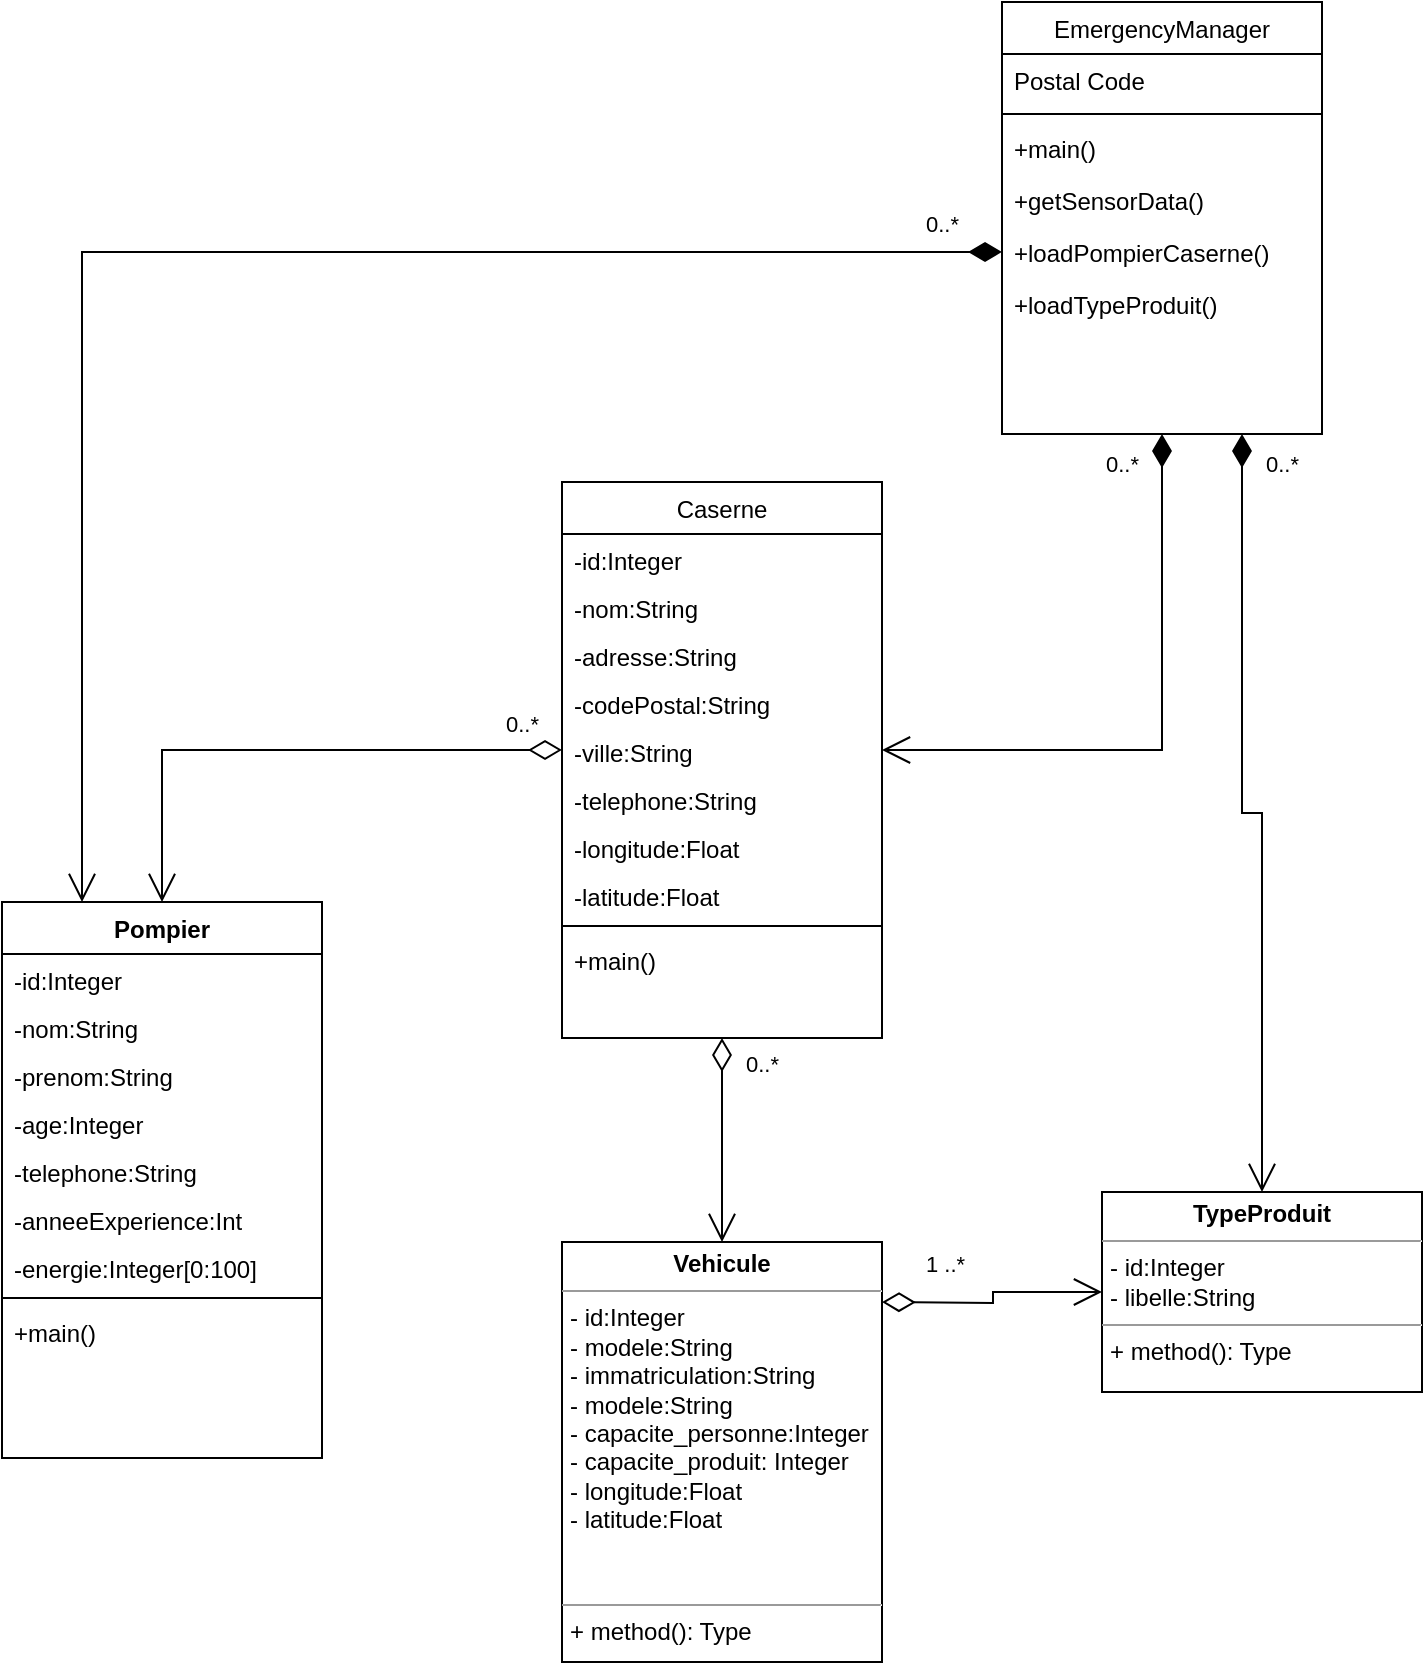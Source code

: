 <mxfile version="15.9.6" type="device"><diagram id="C5RBs43oDa-KdzZeNtuy" name="Page-1"><mxGraphModel dx="1038" dy="509" grid="1" gridSize="10" guides="1" tooltips="1" connect="1" arrows="1" fold="1" page="1" pageScale="1" pageWidth="827" pageHeight="1169" math="0" shadow="0"><root><mxCell id="WIyWlLk6GJQsqaUBKTNV-0"/><mxCell id="WIyWlLk6GJQsqaUBKTNV-1" parent="WIyWlLk6GJQsqaUBKTNV-0"/><mxCell id="zkfFHV4jXpPFQw0GAbJ--17" value="EmergencyManager" style="swimlane;fontStyle=0;align=center;verticalAlign=top;childLayout=stackLayout;horizontal=1;startSize=26;horizontalStack=0;resizeParent=1;resizeLast=0;collapsible=1;marginBottom=0;rounded=0;shadow=0;strokeWidth=1;" parent="WIyWlLk6GJQsqaUBKTNV-1" vertex="1"><mxGeometry x="590" y="20" width="160" height="216" as="geometry"><mxRectangle x="550" y="140" width="160" height="26" as="alternateBounds"/></mxGeometry></mxCell><mxCell id="zkfFHV4jXpPFQw0GAbJ--21" value="Postal Code" style="text;align=left;verticalAlign=top;spacingLeft=4;spacingRight=4;overflow=hidden;rotatable=0;points=[[0,0.5],[1,0.5]];portConstraint=eastwest;rounded=0;shadow=0;html=0;" parent="zkfFHV4jXpPFQw0GAbJ--17" vertex="1"><mxGeometry y="26" width="160" height="26" as="geometry"/></mxCell><mxCell id="zkfFHV4jXpPFQw0GAbJ--23" value="" style="line;html=1;strokeWidth=1;align=left;verticalAlign=middle;spacingTop=-1;spacingLeft=3;spacingRight=3;rotatable=0;labelPosition=right;points=[];portConstraint=eastwest;" parent="zkfFHV4jXpPFQw0GAbJ--17" vertex="1"><mxGeometry y="52" width="160" height="8" as="geometry"/></mxCell><mxCell id="zkfFHV4jXpPFQw0GAbJ--24" value="+main()" style="text;align=left;verticalAlign=top;spacingLeft=4;spacingRight=4;overflow=hidden;rotatable=0;points=[[0,0.5],[1,0.5]];portConstraint=eastwest;" parent="zkfFHV4jXpPFQw0GAbJ--17" vertex="1"><mxGeometry y="60" width="160" height="26" as="geometry"/></mxCell><mxCell id="zkfFHV4jXpPFQw0GAbJ--25" value="+getSensorData()" style="text;align=left;verticalAlign=top;spacingLeft=4;spacingRight=4;overflow=hidden;rotatable=0;points=[[0,0.5],[1,0.5]];portConstraint=eastwest;" parent="zkfFHV4jXpPFQw0GAbJ--17" vertex="1"><mxGeometry y="86" width="160" height="26" as="geometry"/></mxCell><mxCell id="BDH2jQ314TG70PXjHfhg-5" value="+loadPompierCaserne()" style="text;align=left;verticalAlign=top;spacingLeft=4;spacingRight=4;overflow=hidden;rotatable=0;points=[[0,0.5],[1,0.5]];portConstraint=eastwest;" vertex="1" parent="zkfFHV4jXpPFQw0GAbJ--17"><mxGeometry y="112" width="160" height="26" as="geometry"/></mxCell><mxCell id="BDH2jQ314TG70PXjHfhg-30" value="+loadTypeProduit()" style="text;align=left;verticalAlign=top;spacingLeft=4;spacingRight=4;overflow=hidden;rotatable=0;points=[[0,0.5],[1,0.5]];portConstraint=eastwest;" vertex="1" parent="zkfFHV4jXpPFQw0GAbJ--17"><mxGeometry y="138" width="160" height="26" as="geometry"/></mxCell><mxCell id="BDH2jQ314TG70PXjHfhg-0" value="Caserne" style="swimlane;fontStyle=0;align=center;verticalAlign=top;childLayout=stackLayout;horizontal=1;startSize=26;horizontalStack=0;resizeParent=1;resizeLast=0;collapsible=1;marginBottom=0;rounded=0;shadow=0;strokeWidth=1;" vertex="1" parent="WIyWlLk6GJQsqaUBKTNV-1"><mxGeometry x="370" y="260" width="160" height="278" as="geometry"><mxRectangle x="550" y="140" width="160" height="26" as="alternateBounds"/></mxGeometry></mxCell><mxCell id="BDH2jQ314TG70PXjHfhg-1" value="-id:Integer" style="text;align=left;verticalAlign=top;spacingLeft=4;spacingRight=4;overflow=hidden;rotatable=0;points=[[0,0.5],[1,0.5]];portConstraint=eastwest;rounded=0;shadow=0;html=0;" vertex="1" parent="BDH2jQ314TG70PXjHfhg-0"><mxGeometry y="26" width="160" height="24" as="geometry"/></mxCell><mxCell id="BDH2jQ314TG70PXjHfhg-6" value="-nom:String" style="text;align=left;verticalAlign=top;spacingLeft=4;spacingRight=4;overflow=hidden;rotatable=0;points=[[0,0.5],[1,0.5]];portConstraint=eastwest;rounded=0;shadow=0;html=0;" vertex="1" parent="BDH2jQ314TG70PXjHfhg-0"><mxGeometry y="50" width="160" height="24" as="geometry"/></mxCell><mxCell id="BDH2jQ314TG70PXjHfhg-7" value="-adresse:String" style="text;align=left;verticalAlign=top;spacingLeft=4;spacingRight=4;overflow=hidden;rotatable=0;points=[[0,0.5],[1,0.5]];portConstraint=eastwest;rounded=0;shadow=0;html=0;" vertex="1" parent="BDH2jQ314TG70PXjHfhg-0"><mxGeometry y="74" width="160" height="24" as="geometry"/></mxCell><mxCell id="BDH2jQ314TG70PXjHfhg-10" value="-codePostal:String" style="text;align=left;verticalAlign=top;spacingLeft=4;spacingRight=4;overflow=hidden;rotatable=0;points=[[0,0.5],[1,0.5]];portConstraint=eastwest;rounded=0;shadow=0;html=0;" vertex="1" parent="BDH2jQ314TG70PXjHfhg-0"><mxGeometry y="98" width="160" height="24" as="geometry"/></mxCell><mxCell id="BDH2jQ314TG70PXjHfhg-9" value="-ville:String" style="text;align=left;verticalAlign=top;spacingLeft=4;spacingRight=4;overflow=hidden;rotatable=0;points=[[0,0.5],[1,0.5]];portConstraint=eastwest;rounded=0;shadow=0;html=0;" vertex="1" parent="BDH2jQ314TG70PXjHfhg-0"><mxGeometry y="122" width="160" height="24" as="geometry"/></mxCell><mxCell id="BDH2jQ314TG70PXjHfhg-12" value="-telephone:String" style="text;align=left;verticalAlign=top;spacingLeft=4;spacingRight=4;overflow=hidden;rotatable=0;points=[[0,0.5],[1,0.5]];portConstraint=eastwest;rounded=0;shadow=0;html=0;" vertex="1" parent="BDH2jQ314TG70PXjHfhg-0"><mxGeometry y="146" width="160" height="24" as="geometry"/></mxCell><mxCell id="BDH2jQ314TG70PXjHfhg-11" value="-longitude:Float" style="text;align=left;verticalAlign=top;spacingLeft=4;spacingRight=4;overflow=hidden;rotatable=0;points=[[0,0.5],[1,0.5]];portConstraint=eastwest;rounded=0;shadow=0;html=0;" vertex="1" parent="BDH2jQ314TG70PXjHfhg-0"><mxGeometry y="170" width="160" height="24" as="geometry"/></mxCell><mxCell id="BDH2jQ314TG70PXjHfhg-8" value="-latitude:Float" style="text;align=left;verticalAlign=top;spacingLeft=4;spacingRight=4;overflow=hidden;rotatable=0;points=[[0,0.5],[1,0.5]];portConstraint=eastwest;rounded=0;shadow=0;html=0;" vertex="1" parent="BDH2jQ314TG70PXjHfhg-0"><mxGeometry y="194" width="160" height="24" as="geometry"/></mxCell><mxCell id="BDH2jQ314TG70PXjHfhg-2" value="" style="line;html=1;strokeWidth=1;align=left;verticalAlign=middle;spacingTop=-1;spacingLeft=3;spacingRight=3;rotatable=0;labelPosition=right;points=[];portConstraint=eastwest;" vertex="1" parent="BDH2jQ314TG70PXjHfhg-0"><mxGeometry y="218" width="160" height="8" as="geometry"/></mxCell><mxCell id="BDH2jQ314TG70PXjHfhg-3" value="+main()" style="text;align=left;verticalAlign=top;spacingLeft=4;spacingRight=4;overflow=hidden;rotatable=0;points=[[0,0.5],[1,0.5]];portConstraint=eastwest;" vertex="1" parent="BDH2jQ314TG70PXjHfhg-0"><mxGeometry y="226" width="160" height="26" as="geometry"/></mxCell><mxCell id="BDH2jQ314TG70PXjHfhg-13" value="Pompier" style="swimlane;fontStyle=1;align=center;verticalAlign=top;childLayout=stackLayout;horizontal=1;startSize=26;horizontalStack=0;resizeParent=1;resizeLast=0;collapsible=1;marginBottom=0;rounded=0;shadow=0;strokeWidth=1;" vertex="1" parent="WIyWlLk6GJQsqaUBKTNV-1"><mxGeometry x="90" y="470" width="160" height="278" as="geometry"><mxRectangle x="550" y="140" width="160" height="26" as="alternateBounds"/></mxGeometry></mxCell><mxCell id="BDH2jQ314TG70PXjHfhg-14" value="-id:Integer" style="text;align=left;verticalAlign=top;spacingLeft=4;spacingRight=4;overflow=hidden;rotatable=0;points=[[0,0.5],[1,0.5]];portConstraint=eastwest;rounded=0;shadow=0;html=0;" vertex="1" parent="BDH2jQ314TG70PXjHfhg-13"><mxGeometry y="26" width="160" height="24" as="geometry"/></mxCell><mxCell id="BDH2jQ314TG70PXjHfhg-15" value="-nom:String" style="text;align=left;verticalAlign=top;spacingLeft=4;spacingRight=4;overflow=hidden;rotatable=0;points=[[0,0.5],[1,0.5]];portConstraint=eastwest;rounded=0;shadow=0;html=0;" vertex="1" parent="BDH2jQ314TG70PXjHfhg-13"><mxGeometry y="50" width="160" height="24" as="geometry"/></mxCell><mxCell id="BDH2jQ314TG70PXjHfhg-16" value="-prenom:String" style="text;align=left;verticalAlign=top;spacingLeft=4;spacingRight=4;overflow=hidden;rotatable=0;points=[[0,0.5],[1,0.5]];portConstraint=eastwest;rounded=0;shadow=0;html=0;" vertex="1" parent="BDH2jQ314TG70PXjHfhg-13"><mxGeometry y="74" width="160" height="24" as="geometry"/></mxCell><mxCell id="BDH2jQ314TG70PXjHfhg-17" value="-age:Integer" style="text;align=left;verticalAlign=top;spacingLeft=4;spacingRight=4;overflow=hidden;rotatable=0;points=[[0,0.5],[1,0.5]];portConstraint=eastwest;rounded=0;shadow=0;html=0;" vertex="1" parent="BDH2jQ314TG70PXjHfhg-13"><mxGeometry y="98" width="160" height="24" as="geometry"/></mxCell><mxCell id="BDH2jQ314TG70PXjHfhg-19" value="-telephone:String" style="text;align=left;verticalAlign=top;spacingLeft=4;spacingRight=4;overflow=hidden;rotatable=0;points=[[0,0.5],[1,0.5]];portConstraint=eastwest;rounded=0;shadow=0;html=0;" vertex="1" parent="BDH2jQ314TG70PXjHfhg-13"><mxGeometry y="122" width="160" height="24" as="geometry"/></mxCell><mxCell id="BDH2jQ314TG70PXjHfhg-20" value="-anneeExperience:Int" style="text;align=left;verticalAlign=top;spacingLeft=4;spacingRight=4;overflow=hidden;rotatable=0;points=[[0,0.5],[1,0.5]];portConstraint=eastwest;rounded=0;shadow=0;html=0;" vertex="1" parent="BDH2jQ314TG70PXjHfhg-13"><mxGeometry y="146" width="160" height="24" as="geometry"/></mxCell><mxCell id="BDH2jQ314TG70PXjHfhg-21" value="-energie:Integer[0:100]" style="text;align=left;verticalAlign=top;spacingLeft=4;spacingRight=4;overflow=hidden;rotatable=0;points=[[0,0.5],[1,0.5]];portConstraint=eastwest;rounded=0;shadow=0;html=0;" vertex="1" parent="BDH2jQ314TG70PXjHfhg-13"><mxGeometry y="170" width="160" height="24" as="geometry"/></mxCell><mxCell id="BDH2jQ314TG70PXjHfhg-22" value="" style="line;html=1;strokeWidth=1;align=left;verticalAlign=middle;spacingTop=-1;spacingLeft=3;spacingRight=3;rotatable=0;labelPosition=right;points=[];portConstraint=eastwest;" vertex="1" parent="BDH2jQ314TG70PXjHfhg-13"><mxGeometry y="194" width="160" height="8" as="geometry"/></mxCell><mxCell id="BDH2jQ314TG70PXjHfhg-23" value="+main()" style="text;align=left;verticalAlign=top;spacingLeft=4;spacingRight=4;overflow=hidden;rotatable=0;points=[[0,0.5],[1,0.5]];portConstraint=eastwest;" vertex="1" parent="BDH2jQ314TG70PXjHfhg-13"><mxGeometry y="202" width="160" height="26" as="geometry"/></mxCell><mxCell id="BDH2jQ314TG70PXjHfhg-24" value="&lt;p style=&quot;margin: 0px ; margin-top: 4px ; text-align: center&quot;&gt;&lt;b&gt;Vehicule&lt;/b&gt;&lt;/p&gt;&lt;hr size=&quot;1&quot;&gt;&lt;p style=&quot;margin: 0px ; margin-left: 4px&quot;&gt;- id:Integer&lt;/p&gt;&lt;p style=&quot;margin: 0px ; margin-left: 4px&quot;&gt;- modele:String&lt;/p&gt;&lt;p style=&quot;margin: 0px ; margin-left: 4px&quot;&gt;- immatriculation:String&lt;/p&gt;&lt;p style=&quot;margin: 0px ; margin-left: 4px&quot;&gt;- modele:String&lt;/p&gt;&lt;p style=&quot;margin: 0px ; margin-left: 4px&quot;&gt;- capacite_personne:Integer&lt;/p&gt;&lt;p style=&quot;margin: 0px ; margin-left: 4px&quot;&gt;- capacite_produit: Integer&lt;/p&gt;&lt;p style=&quot;margin: 0px ; margin-left: 4px&quot;&gt;- longitude:Float&lt;/p&gt;&lt;p style=&quot;margin: 0px ; margin-left: 4px&quot;&gt;- latitude:Float&lt;br&gt;&lt;/p&gt;&lt;p style=&quot;margin: 0px ; margin-left: 4px&quot;&gt;&lt;br&gt;&lt;/p&gt;&lt;p style=&quot;margin: 0px ; margin-left: 4px&quot;&gt;&lt;br&gt;&lt;/p&gt;&lt;hr size=&quot;1&quot;&gt;&lt;p style=&quot;margin: 0px ; margin-left: 4px&quot;&gt;+ method(): Type&lt;/p&gt;" style="verticalAlign=top;align=left;overflow=fill;fontSize=12;fontFamily=Helvetica;html=1;" vertex="1" parent="WIyWlLk6GJQsqaUBKTNV-1"><mxGeometry x="370" y="640" width="160" height="210" as="geometry"/></mxCell><mxCell id="BDH2jQ314TG70PXjHfhg-25" value="&lt;p style=&quot;margin: 0px ; margin-top: 4px ; text-align: center&quot;&gt;&lt;b&gt;TypeProduit&lt;/b&gt;&lt;br&gt;&lt;/p&gt;&lt;hr size=&quot;1&quot;&gt;&lt;p style=&quot;margin: 0px ; margin-left: 4px&quot;&gt;- id:Integer&lt;/p&gt;&lt;p style=&quot;margin: 0px ; margin-left: 4px&quot;&gt;- libelle:String&lt;/p&gt;&lt;hr size=&quot;1&quot;&gt;&lt;p style=&quot;margin: 0px ; margin-left: 4px&quot;&gt;+ method(): Type&lt;/p&gt;" style="verticalAlign=top;align=left;overflow=fill;fontSize=12;fontFamily=Helvetica;html=1;" vertex="1" parent="WIyWlLk6GJQsqaUBKTNV-1"><mxGeometry x="640" y="615" width="160" height="100" as="geometry"/></mxCell><object label="&lt;div&gt;1 ..*&lt;/div&gt;" id="BDH2jQ314TG70PXjHfhg-26"><mxCell style="endArrow=open;endSize=12;startArrow=diamondThin;startSize=14;startFill=0;edgeStyle=orthogonalEdgeStyle;align=left;verticalAlign=bottom;rounded=0;entryX=0;entryY=0.5;entryDx=0;entryDy=0;html=1;arcSize=20;" edge="1" parent="WIyWlLk6GJQsqaUBKTNV-1" target="BDH2jQ314TG70PXjHfhg-25"><mxGeometry x="-0.652" y="10" relative="1" as="geometry"><mxPoint x="530" y="670" as="sourcePoint"/><mxPoint x="690" y="670" as="targetPoint"/><mxPoint as="offset"/></mxGeometry></mxCell></object><mxCell id="BDH2jQ314TG70PXjHfhg-28" value="0..*" style="endArrow=open;html=1;endSize=12;startArrow=diamondThin;startSize=14;startFill=0;edgeStyle=orthogonalEdgeStyle;align=left;verticalAlign=bottom;rounded=0;exitX=0;exitY=0.5;exitDx=0;exitDy=0;entryX=0.5;entryY=0;entryDx=0;entryDy=0;" edge="1" parent="WIyWlLk6GJQsqaUBKTNV-1" source="BDH2jQ314TG70PXjHfhg-9" target="BDH2jQ314TG70PXjHfhg-13"><mxGeometry x="-0.783" y="-4" relative="1" as="geometry"><mxPoint x="130" y="380" as="sourcePoint"/><mxPoint x="290" y="380" as="targetPoint"/><mxPoint as="offset"/></mxGeometry></mxCell><mxCell id="BDH2jQ314TG70PXjHfhg-29" value="0..*" style="endArrow=open;html=1;endSize=12;startArrow=diamondThin;startSize=14;startFill=0;edgeStyle=orthogonalEdgeStyle;align=left;verticalAlign=bottom;rounded=0;exitX=0.5;exitY=1;exitDx=0;exitDy=0;entryX=0.5;entryY=0;entryDx=0;entryDy=0;" edge="1" parent="WIyWlLk6GJQsqaUBKTNV-1" source="BDH2jQ314TG70PXjHfhg-0" target="BDH2jQ314TG70PXjHfhg-24"><mxGeometry x="-0.569" y="10" relative="1" as="geometry"><mxPoint x="500" y="571" as="sourcePoint"/><mxPoint x="300" y="647" as="targetPoint"/><mxPoint as="offset"/></mxGeometry></mxCell><mxCell id="BDH2jQ314TG70PXjHfhg-31" value="&lt;div&gt;0..*&lt;/div&gt;" style="endArrow=open;html=1;endSize=12;startArrow=diamondThin;startSize=14;startFill=1;edgeStyle=orthogonalEdgeStyle;align=left;verticalAlign=bottom;rounded=0;exitX=0;exitY=0.5;exitDx=0;exitDy=0;entryX=0.25;entryY=0;entryDx=0;entryDy=0;" edge="1" parent="WIyWlLk6GJQsqaUBKTNV-1" source="BDH2jQ314TG70PXjHfhg-5" target="BDH2jQ314TG70PXjHfhg-13"><mxGeometry x="-0.898" y="-5" relative="1" as="geometry"><mxPoint x="270" y="140" as="sourcePoint"/><mxPoint x="430" y="140" as="targetPoint"/><mxPoint as="offset"/></mxGeometry></mxCell><mxCell id="BDH2jQ314TG70PXjHfhg-32" value="&lt;div&gt;0..*&lt;/div&gt;" style="endArrow=open;html=1;endSize=12;startArrow=diamondThin;startSize=14;startFill=1;edgeStyle=orthogonalEdgeStyle;align=left;verticalAlign=bottom;rounded=0;exitX=0.5;exitY=1;exitDx=0;exitDy=0;entryX=1;entryY=0.5;entryDx=0;entryDy=0;" edge="1" parent="WIyWlLk6GJQsqaUBKTNV-1" source="zkfFHV4jXpPFQw0GAbJ--17" target="BDH2jQ314TG70PXjHfhg-9"><mxGeometry x="-0.839" y="-30" relative="1" as="geometry"><mxPoint x="740" y="300" as="sourcePoint"/><mxPoint x="580" y="431" as="targetPoint"/><mxPoint as="offset"/></mxGeometry></mxCell><mxCell id="BDH2jQ314TG70PXjHfhg-33" value="&lt;div&gt;0..*&lt;/div&gt;" style="endArrow=open;html=1;endSize=12;startArrow=diamondThin;startSize=14;startFill=1;edgeStyle=orthogonalEdgeStyle;align=left;verticalAlign=bottom;rounded=0;exitX=0.75;exitY=1;exitDx=0;exitDy=0;entryX=0.5;entryY=0;entryDx=0;entryDy=0;" edge="1" parent="WIyWlLk6GJQsqaUBKTNV-1" source="zkfFHV4jXpPFQw0GAbJ--17" target="BDH2jQ314TG70PXjHfhg-25"><mxGeometry x="-0.877" y="10" relative="1" as="geometry"><mxPoint x="680" y="246" as="sourcePoint"/><mxPoint x="540" y="404" as="targetPoint"/><mxPoint as="offset"/></mxGeometry></mxCell></root></mxGraphModel></diagram></mxfile>